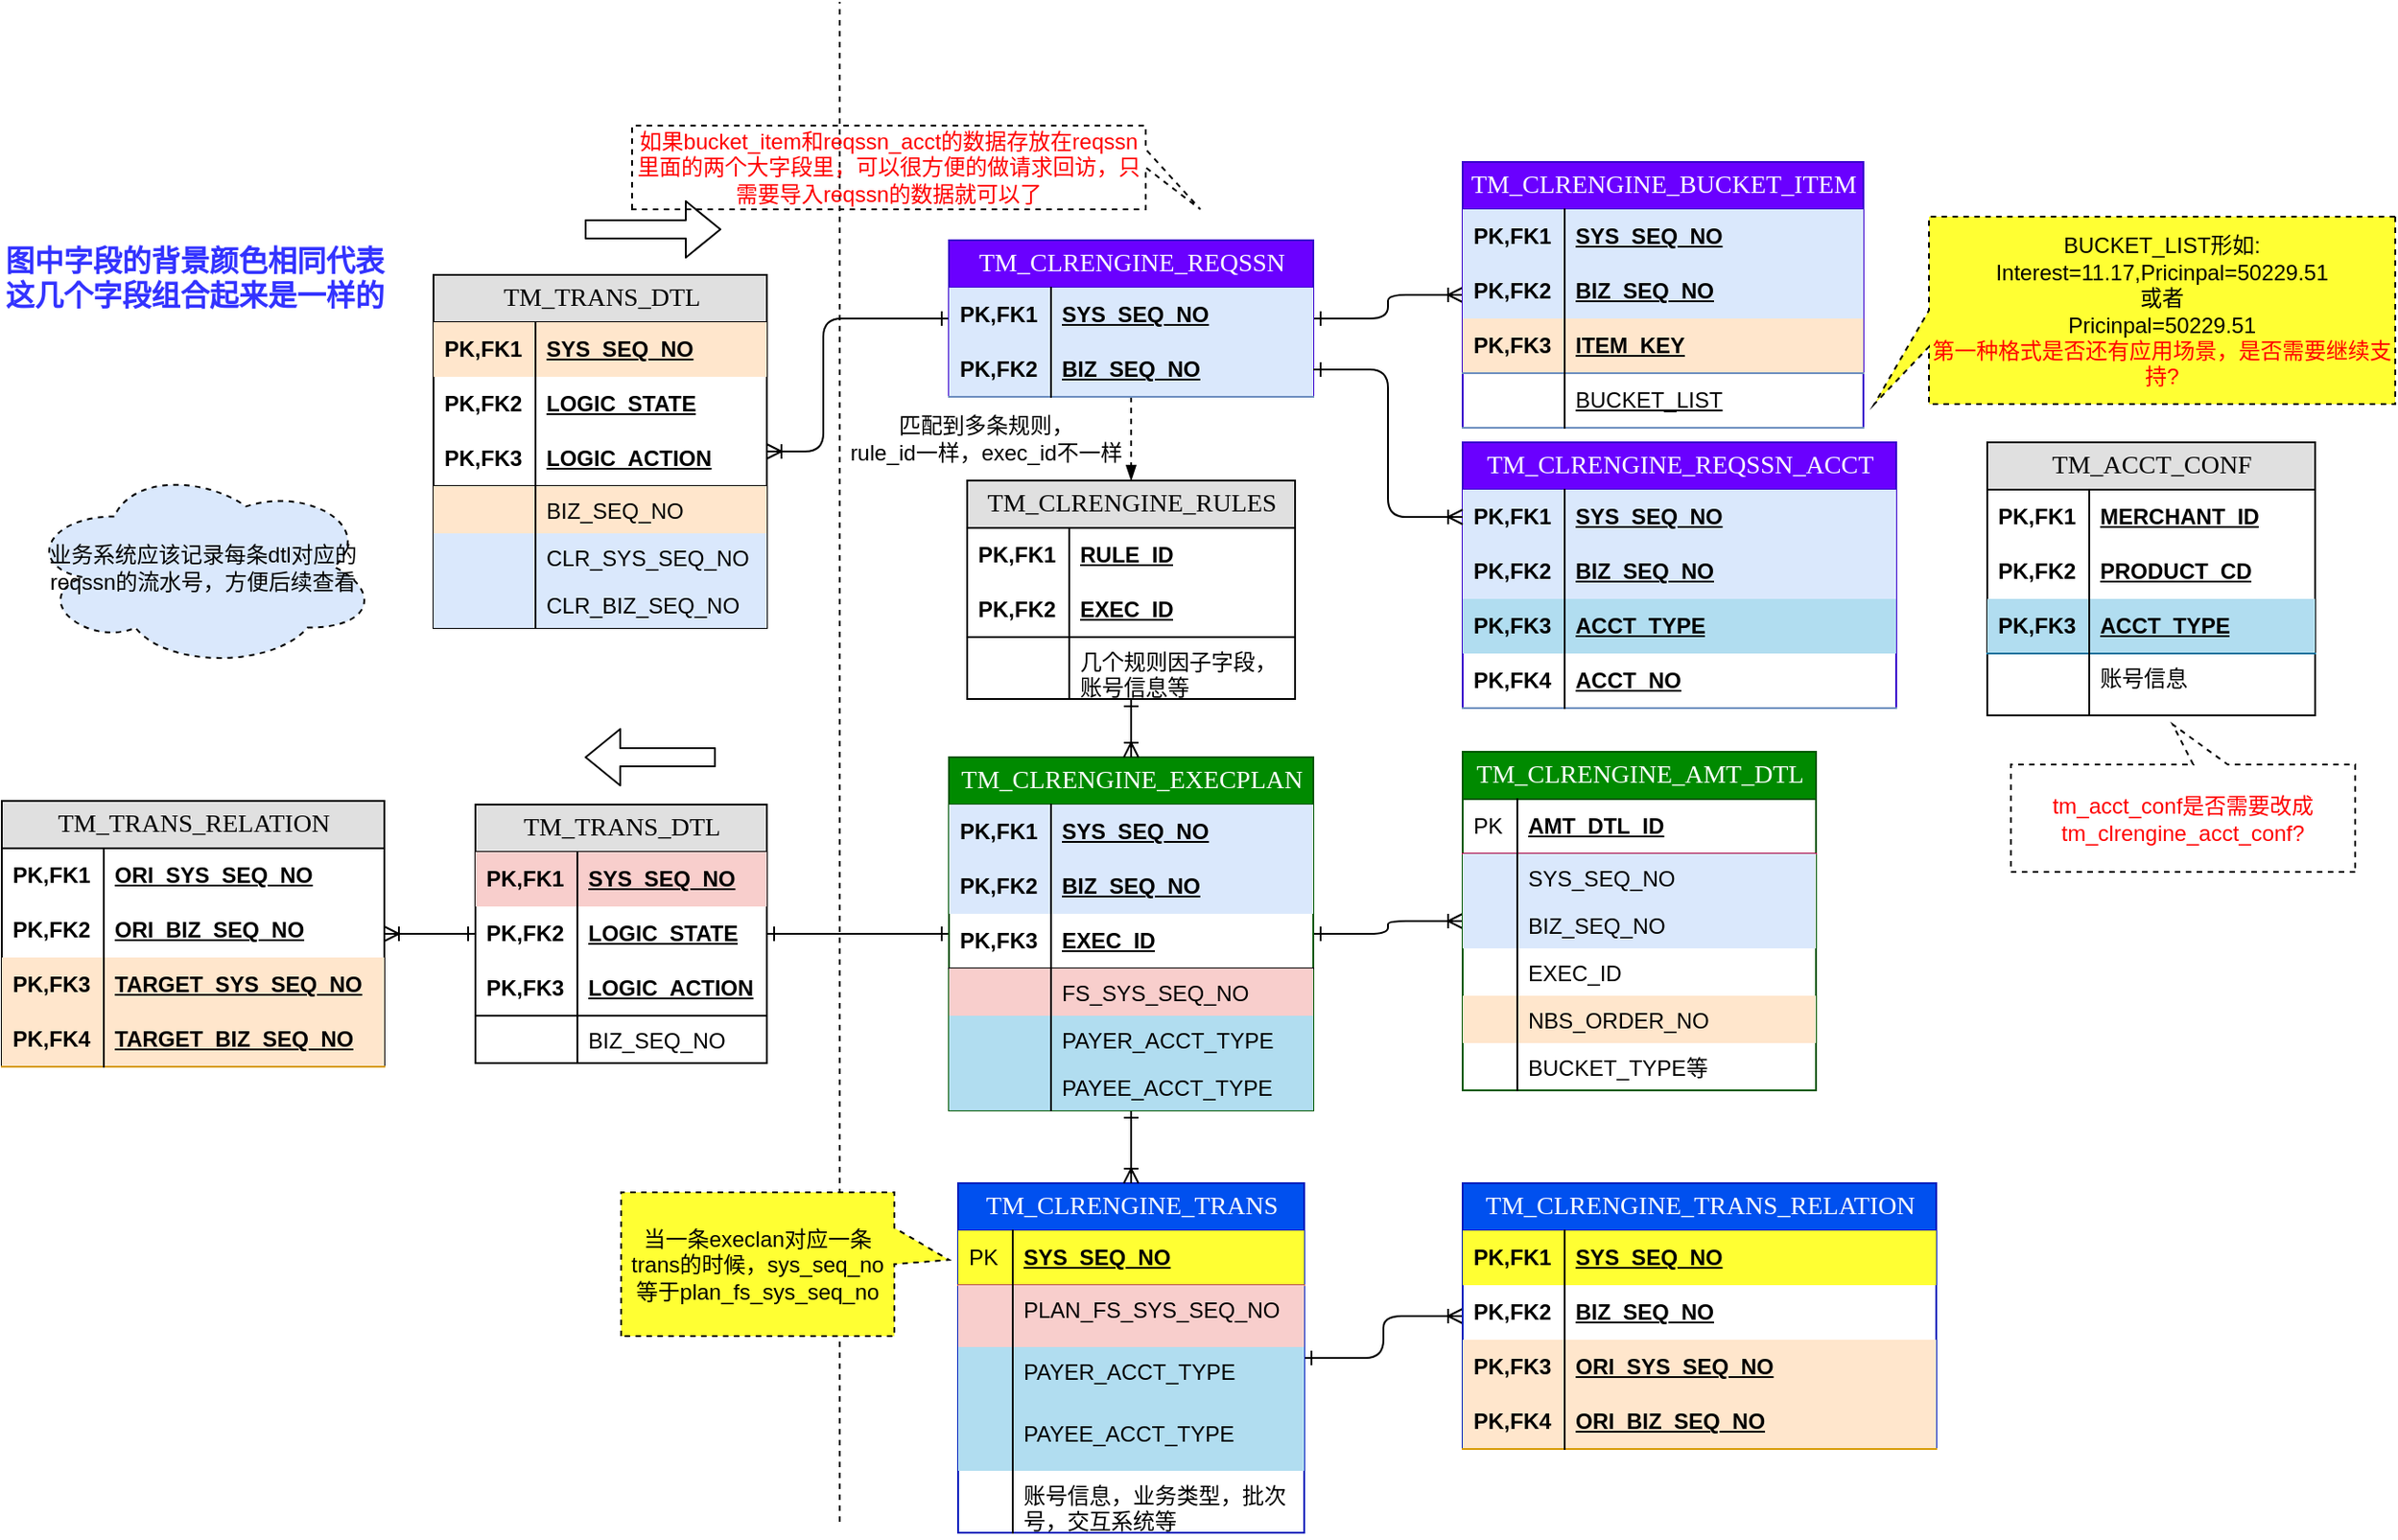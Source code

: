 <mxfile pages="1" version="11.2.1" type="github"><diagram name="Page-1" id="e56a1550-8fbb-45ad-956c-1786394a9013"><mxGraphModel dx="1821" dy="1992" grid="0" gridSize="10" guides="1" tooltips="1" connect="1" arrows="1" fold="1" page="0" pageScale="1" pageWidth="1100" pageHeight="850" background="none" math="0" shadow="0"><root><mxCell id="0"/><mxCell id="1" parent="0"/><mxCell id="pB1K7AC03bJ0cS71DUa2-164" style="edgeStyle=orthogonalEdgeStyle;rounded=1;orthogonalLoop=1;jettySize=auto;html=1;startArrow=ERone;startFill=0;endArrow=ERoneToMany;endFill=0;strokeColor=#000000;fontSize=16;fontColor=#FF3333;" parent="1" source="2e49270ec7c68f3f-8" target="pB1K7AC03bJ0cS71DUa2-153" edge="1"><mxGeometry relative="1" as="geometry"/></mxCell><mxCell id="2e49270ec7c68f3f-8" value="TM_CLRENGINE_TRANS" style="swimlane;html=1;fontStyle=0;childLayout=stackLayout;horizontal=1;startSize=26;fillColor=#0050ef;horizontalStack=0;resizeParent=1;resizeLast=0;collapsible=1;marginBottom=0;swimlaneFillColor=#ffffff;align=center;rounded=0;shadow=0;comic=0;labelBackgroundColor=none;strokeColor=#001DBC;strokeWidth=1;fontFamily=Verdana;fontSize=14;swimlaneLine=1;fontColor=#ffffff;" parent="1" vertex="1"><mxGeometry x="335" y="-196" width="190" height="192" as="geometry"/></mxCell><mxCell id="2e49270ec7c68f3f-9" value="SYS_SEQ_NO" style="shape=partialRectangle;top=0;left=0;right=0;bottom=1;html=1;align=left;verticalAlign=middle;fillColor=#FFFF33;spacingLeft=34;spacingRight=4;whiteSpace=wrap;overflow=hidden;rotatable=0;points=[[0,0.5],[1,0.5]];portConstraint=eastwest;dropTarget=0;fontStyle=5;strokeColor=#b85450;" parent="2e49270ec7c68f3f-8" vertex="1"><mxGeometry y="26" width="190" height="30" as="geometry"/></mxCell><mxCell id="2e49270ec7c68f3f-10" value="PK" style="shape=partialRectangle;top=0;left=0;bottom=0;html=1;fillColor=none;align=left;verticalAlign=middle;spacingLeft=4;spacingRight=4;whiteSpace=wrap;overflow=hidden;rotatable=0;points=[];portConstraint=eastwest;part=1;" parent="2e49270ec7c68f3f-9" vertex="1" connectable="0"><mxGeometry width="30" height="30" as="geometry"/></mxCell><mxCell id="2e49270ec7c68f3f-11" value="PLAN_FS_SYS_SEQ_NO" style="shape=partialRectangle;top=0;left=0;right=0;bottom=0;html=1;align=left;verticalAlign=top;fillColor=#F8CECC;spacingLeft=34;spacingRight=4;whiteSpace=wrap;overflow=hidden;rotatable=0;points=[[0,0.5],[1,0.5]];portConstraint=eastwest;dropTarget=0;" parent="2e49270ec7c68f3f-8" vertex="1"><mxGeometry y="56" width="190" height="34" as="geometry"/></mxCell><mxCell id="2e49270ec7c68f3f-12" value="" style="shape=partialRectangle;top=0;left=0;bottom=0;html=1;fillColor=none;align=left;verticalAlign=top;spacingLeft=4;spacingRight=4;whiteSpace=wrap;overflow=hidden;rotatable=0;points=[];portConstraint=eastwest;part=1;" parent="2e49270ec7c68f3f-11" vertex="1" connectable="0"><mxGeometry width="30" height="34" as="geometry"/></mxCell><mxCell id="Q-r2-Sh0WdLLjXgFYHqp-40" value="PAYER_ACCT_TYPE" style="shape=partialRectangle;top=0;left=0;right=0;bottom=0;html=1;align=left;verticalAlign=top;fillColor=#b1ddf0;spacingLeft=34;spacingRight=4;whiteSpace=wrap;overflow=hidden;rotatable=0;points=[[0,0.5],[1,0.5]];portConstraint=eastwest;dropTarget=0;strokeColor=#10739e;" parent="2e49270ec7c68f3f-8" vertex="1"><mxGeometry y="90" width="190" height="34" as="geometry"/></mxCell><mxCell id="Q-r2-Sh0WdLLjXgFYHqp-41" value="" style="shape=partialRectangle;top=0;left=0;bottom=0;html=1;fillColor=none;align=left;verticalAlign=top;spacingLeft=4;spacingRight=4;whiteSpace=wrap;overflow=hidden;rotatable=0;points=[];portConstraint=eastwest;part=1;" parent="Q-r2-Sh0WdLLjXgFYHqp-40" vertex="1" connectable="0"><mxGeometry width="30" height="34" as="geometry"/></mxCell><mxCell id="Q-r2-Sh0WdLLjXgFYHqp-54" value="PAYEE_ACCT_TYPE" style="shape=partialRectangle;top=0;left=0;right=0;bottom=0;html=1;align=left;verticalAlign=top;fillColor=#b1ddf0;spacingLeft=34;spacingRight=4;whiteSpace=wrap;overflow=hidden;rotatable=0;points=[[0,0.5],[1,0.5]];portConstraint=eastwest;dropTarget=0;strokeColor=#10739e;" parent="2e49270ec7c68f3f-8" vertex="1"><mxGeometry y="124" width="190" height="34" as="geometry"/></mxCell><mxCell id="Q-r2-Sh0WdLLjXgFYHqp-55" value="" style="shape=partialRectangle;top=0;left=0;bottom=0;html=1;fillColor=none;align=left;verticalAlign=top;spacingLeft=4;spacingRight=4;whiteSpace=wrap;overflow=hidden;rotatable=0;points=[];portConstraint=eastwest;part=1;" parent="Q-r2-Sh0WdLLjXgFYHqp-54" vertex="1" connectable="0"><mxGeometry width="30" height="34" as="geometry"/></mxCell><mxCell id="Q-r2-Sh0WdLLjXgFYHqp-52" value="账号信息，业务类型，批次号，交互系统等" style="shape=partialRectangle;top=0;left=0;right=0;bottom=0;html=1;align=left;verticalAlign=top;fillColor=none;spacingLeft=34;spacingRight=4;whiteSpace=wrap;overflow=hidden;rotatable=0;points=[[0,0.5],[1,0.5]];portConstraint=eastwest;dropTarget=0;" parent="2e49270ec7c68f3f-8" vertex="1"><mxGeometry y="158" width="190" height="34" as="geometry"/></mxCell><mxCell id="Q-r2-Sh0WdLLjXgFYHqp-53" value="" style="shape=partialRectangle;top=0;left=0;bottom=0;html=1;fillColor=none;align=left;verticalAlign=top;spacingLeft=4;spacingRight=4;whiteSpace=wrap;overflow=hidden;rotatable=0;points=[];portConstraint=eastwest;part=1;" parent="Q-r2-Sh0WdLLjXgFYHqp-52" vertex="1" connectable="0"><mxGeometry width="30" height="34" as="geometry"/></mxCell><mxCell id="pB1K7AC03bJ0cS71DUa2-92" style="edgeStyle=orthogonalEdgeStyle;rounded=1;orthogonalLoop=1;jettySize=auto;html=1;startArrow=ERoneToMany;startFill=0;endArrow=ERone;endFill=0;" parent="1" source="pB1K7AC03bJ0cS71DUa2-5" target="pB1K7AC03bJ0cS71DUa2-18" edge="1"><mxGeometry relative="1" as="geometry"><Array as="points"><mxPoint x="261" y="-598"/><mxPoint x="261" y="-671"/></Array></mxGeometry></mxCell><mxCell id="pB1K7AC03bJ0cS71DUa2-5" value="TM_TRANS_DTL" style="swimlane;html=1;fontStyle=0;childLayout=stackLayout;horizontal=1;startSize=26;fillColor=#e0e0e0;horizontalStack=0;resizeParent=1;resizeLast=0;collapsible=1;marginBottom=0;swimlaneFillColor=#ffffff;align=center;rounded=0;shadow=0;comic=0;labelBackgroundColor=none;strokeColor=#000000;strokeWidth=1;fontFamily=Verdana;fontSize=14;fontColor=#000000;" parent="1" vertex="1"><mxGeometry x="47" y="-695" width="183" height="194" as="geometry"/></mxCell><mxCell id="pB1K7AC03bJ0cS71DUa2-16" value="SYS_SEQ_NO" style="shape=partialRectangle;top=0;left=0;right=0;bottom=0;html=1;align=left;verticalAlign=middle;fillColor=#ffe6cc;spacingLeft=60;spacingRight=4;whiteSpace=wrap;overflow=hidden;rotatable=0;points=[[0,0.5],[1,0.5]];portConstraint=eastwest;dropTarget=0;fontStyle=5;strokeColor=#d79b00;" parent="pB1K7AC03bJ0cS71DUa2-5" vertex="1"><mxGeometry y="26" width="183" height="30" as="geometry"/></mxCell><mxCell id="pB1K7AC03bJ0cS71DUa2-17" value="PK,FK1" style="shape=partialRectangle;fontStyle=1;top=0;left=0;bottom=0;html=1;fillColor=none;align=left;verticalAlign=middle;spacingLeft=4;spacingRight=4;whiteSpace=wrap;overflow=hidden;rotatable=0;points=[];portConstraint=eastwest;part=1;" parent="pB1K7AC03bJ0cS71DUa2-16" vertex="1" connectable="0"><mxGeometry width="56" height="30" as="geometry"/></mxCell><mxCell id="pB1K7AC03bJ0cS71DUa2-6" value="LOGIC_STATE" style="shape=partialRectangle;top=0;left=0;right=0;bottom=0;html=1;align=left;verticalAlign=middle;fillColor=none;spacingLeft=60;spacingRight=4;whiteSpace=wrap;overflow=hidden;rotatable=0;points=[[0,0.5],[1,0.5]];portConstraint=eastwest;dropTarget=0;fontStyle=5;" parent="pB1K7AC03bJ0cS71DUa2-5" vertex="1"><mxGeometry y="56" width="183" height="30" as="geometry"/></mxCell><mxCell id="pB1K7AC03bJ0cS71DUa2-7" value="PK,FK2" style="shape=partialRectangle;fontStyle=1;top=0;left=0;bottom=0;html=1;fillColor=none;align=left;verticalAlign=middle;spacingLeft=4;spacingRight=4;whiteSpace=wrap;overflow=hidden;rotatable=0;points=[];portConstraint=eastwest;part=1;" parent="pB1K7AC03bJ0cS71DUa2-6" vertex="1" connectable="0"><mxGeometry width="56" height="30" as="geometry"/></mxCell><mxCell id="pB1K7AC03bJ0cS71DUa2-8" value="LOGIC_ACTION" style="shape=partialRectangle;top=0;left=0;right=0;bottom=1;html=1;align=left;verticalAlign=middle;fillColor=none;spacingLeft=60;spacingRight=4;whiteSpace=wrap;overflow=hidden;rotatable=0;points=[[0,0.5],[1,0.5]];portConstraint=eastwest;dropTarget=0;fontStyle=5;" parent="pB1K7AC03bJ0cS71DUa2-5" vertex="1"><mxGeometry y="86" width="183" height="30" as="geometry"/></mxCell><mxCell id="pB1K7AC03bJ0cS71DUa2-9" value="PK,FK3" style="shape=partialRectangle;fontStyle=1;top=0;left=0;bottom=0;html=1;fillColor=none;align=left;verticalAlign=middle;spacingLeft=4;spacingRight=4;whiteSpace=wrap;overflow=hidden;rotatable=0;points=[];portConstraint=eastwest;part=1;" parent="pB1K7AC03bJ0cS71DUa2-8" vertex="1" connectable="0"><mxGeometry width="56" height="30" as="geometry"/></mxCell><mxCell id="pB1K7AC03bJ0cS71DUa2-10" value="BIZ_SEQ_NO" style="shape=partialRectangle;top=0;left=0;right=0;bottom=0;html=1;align=left;verticalAlign=top;fillColor=#ffe6cc;spacingLeft=60;spacingRight=4;whiteSpace=wrap;overflow=hidden;rotatable=0;points=[[0,0.5],[1,0.5]];portConstraint=eastwest;dropTarget=0;strokeColor=#d79b00;" parent="pB1K7AC03bJ0cS71DUa2-5" vertex="1"><mxGeometry y="116" width="183" height="26" as="geometry"/></mxCell><mxCell id="pB1K7AC03bJ0cS71DUa2-11" value="" style="shape=partialRectangle;top=0;left=0;bottom=0;html=1;fillColor=none;align=left;verticalAlign=top;spacingLeft=4;spacingRight=4;whiteSpace=wrap;overflow=hidden;rotatable=0;points=[];portConstraint=eastwest;part=1;" parent="pB1K7AC03bJ0cS71DUa2-10" vertex="1" connectable="0"><mxGeometry width="56" height="26" as="geometry"/></mxCell><mxCell id="Q-r2-Sh0WdLLjXgFYHqp-75" value="CLR_SYS_SEQ_NO" style="shape=partialRectangle;top=0;left=0;right=0;bottom=0;html=1;align=left;verticalAlign=top;fillColor=#DAE8FC;spacingLeft=60;spacingRight=4;whiteSpace=wrap;overflow=hidden;rotatable=0;points=[[0,0.5],[1,0.5]];portConstraint=eastwest;dropTarget=0;strokeColor=#d79b00;" parent="pB1K7AC03bJ0cS71DUa2-5" vertex="1"><mxGeometry y="142" width="183" height="26" as="geometry"/></mxCell><mxCell id="Q-r2-Sh0WdLLjXgFYHqp-76" value="" style="shape=partialRectangle;top=0;left=0;bottom=0;html=1;fillColor=none;align=left;verticalAlign=top;spacingLeft=4;spacingRight=4;whiteSpace=wrap;overflow=hidden;rotatable=0;points=[];portConstraint=eastwest;part=1;" parent="Q-r2-Sh0WdLLjXgFYHqp-75" vertex="1" connectable="0"><mxGeometry width="56" height="26" as="geometry"/></mxCell><mxCell id="Q-r2-Sh0WdLLjXgFYHqp-77" value="CLR_BIZ_SEQ_NO" style="shape=partialRectangle;top=0;left=0;right=0;bottom=0;html=1;align=left;verticalAlign=top;fillColor=#DAE8FC;spacingLeft=60;spacingRight=4;whiteSpace=wrap;overflow=hidden;rotatable=0;points=[[0,0.5],[1,0.5]];portConstraint=eastwest;dropTarget=0;strokeColor=#d79b00;" parent="pB1K7AC03bJ0cS71DUa2-5" vertex="1"><mxGeometry y="168" width="183" height="26" as="geometry"/></mxCell><mxCell id="Q-r2-Sh0WdLLjXgFYHqp-78" value="" style="shape=partialRectangle;top=0;left=0;bottom=0;html=1;fillColor=none;align=left;verticalAlign=top;spacingLeft=4;spacingRight=4;whiteSpace=wrap;overflow=hidden;rotatable=0;points=[];portConstraint=eastwest;part=1;" parent="Q-r2-Sh0WdLLjXgFYHqp-77" vertex="1" connectable="0"><mxGeometry width="56" height="26" as="geometry"/></mxCell><mxCell id="pB1K7AC03bJ0cS71DUa2-95" style="edgeStyle=orthogonalEdgeStyle;rounded=1;orthogonalLoop=1;jettySize=auto;html=1;startArrow=ERone;startFill=0;endArrow=ERoneToMany;endFill=0;" parent="1" source="pB1K7AC03bJ0cS71DUa2-18" target="pB1K7AC03bJ0cS71DUa2-41" edge="1"><mxGeometry relative="1" as="geometry"/></mxCell><mxCell id="pB1K7AC03bJ0cS71DUa2-97" style="edgeStyle=orthogonalEdgeStyle;rounded=1;orthogonalLoop=1;jettySize=auto;html=1;startArrow=none;startFill=0;endArrow=blockThin;endFill=1;dashed=1;" parent="1" source="pB1K7AC03bJ0cS71DUa2-18" target="pB1K7AC03bJ0cS71DUa2-82" edge="1"><mxGeometry relative="1" as="geometry"><mxPoint x="455" y="-658" as="sourcePoint"/><mxPoint x="455" y="-360" as="targetPoint"/></mxGeometry></mxCell><mxCell id="pB1K7AC03bJ0cS71DUa2-100" value="匹配到多条规则，&lt;br&gt;rule_id一样，exec_id不一样" style="text;html=1;resizable=0;points=[];align=center;verticalAlign=middle;labelBackgroundColor=#ffffff;" parent="pB1K7AC03bJ0cS71DUa2-97" vertex="1" connectable="0"><mxGeometry x="0.315" y="-1" relative="1" as="geometry"><mxPoint x="-79" y="-7" as="offset"/></mxGeometry></mxCell><mxCell id="pB1K7AC03bJ0cS71DUa2-18" value="TM_CLRENGINE_REQSSN" style="swimlane;html=1;fontStyle=0;childLayout=stackLayout;horizontal=1;startSize=26;fillColor=#6a00ff;horizontalStack=0;resizeParent=1;resizeLast=0;collapsible=1;marginBottom=0;swimlaneFillColor=#ffffff;align=center;rounded=0;shadow=0;comic=0;labelBackgroundColor=none;strokeColor=#3700CC;strokeWidth=1;fontFamily=Verdana;fontSize=14;fontColor=#ffffff;" parent="1" vertex="1"><mxGeometry x="330" y="-714" width="200" height="86" as="geometry"/></mxCell><mxCell id="pB1K7AC03bJ0cS71DUa2-19" value="SYS_SEQ_NO" style="shape=partialRectangle;top=0;left=0;right=0;bottom=0;html=1;align=left;verticalAlign=middle;fillColor=#dae8fc;spacingLeft=60;spacingRight=4;whiteSpace=wrap;overflow=hidden;rotatable=0;points=[[0,0.5],[1,0.5]];portConstraint=eastwest;dropTarget=0;fontStyle=5;strokeColor=#6c8ebf;" parent="pB1K7AC03bJ0cS71DUa2-18" vertex="1"><mxGeometry y="26" width="200" height="30" as="geometry"/></mxCell><mxCell id="pB1K7AC03bJ0cS71DUa2-20" value="PK,FK1" style="shape=partialRectangle;fontStyle=1;top=0;left=0;bottom=0;html=1;fillColor=none;align=left;verticalAlign=middle;spacingLeft=4;spacingRight=4;whiteSpace=wrap;overflow=hidden;rotatable=0;points=[];portConstraint=eastwest;part=1;" parent="pB1K7AC03bJ0cS71DUa2-19" vertex="1" connectable="0"><mxGeometry width="56" height="30" as="geometry"/></mxCell><mxCell id="pB1K7AC03bJ0cS71DUa2-23" value="BIZ_SEQ_NO" style="shape=partialRectangle;top=0;left=0;right=0;bottom=1;html=1;align=left;verticalAlign=middle;fillColor=#dae8fc;spacingLeft=60;spacingRight=4;whiteSpace=wrap;overflow=hidden;rotatable=0;points=[[0,0.5],[1,0.5]];portConstraint=eastwest;dropTarget=0;fontStyle=5;strokeColor=#6c8ebf;" parent="pB1K7AC03bJ0cS71DUa2-18" vertex="1"><mxGeometry y="56" width="200" height="30" as="geometry"/></mxCell><mxCell id="pB1K7AC03bJ0cS71DUa2-24" value="PK,FK2" style="shape=partialRectangle;fontStyle=1;top=0;left=0;bottom=0;html=1;fillColor=none;align=left;verticalAlign=middle;spacingLeft=4;spacingRight=4;whiteSpace=wrap;overflow=hidden;rotatable=0;points=[];portConstraint=eastwest;part=1;" parent="pB1K7AC03bJ0cS71DUa2-23" vertex="1" connectable="0"><mxGeometry width="56" height="30" as="geometry"/></mxCell><mxCell id="pB1K7AC03bJ0cS71DUa2-102" style="edgeStyle=orthogonalEdgeStyle;rounded=1;orthogonalLoop=1;jettySize=auto;html=1;startArrow=ERone;startFill=0;endArrow=ERone;endFill=0;" parent="1" source="pB1K7AC03bJ0cS71DUa2-29" target="pB1K7AC03bJ0cS71DUa2-70" edge="1"><mxGeometry relative="1" as="geometry"/></mxCell><mxCell id="pB1K7AC03bJ0cS71DUa2-103" style="edgeStyle=orthogonalEdgeStyle;rounded=1;orthogonalLoop=1;jettySize=auto;html=1;startArrow=ERone;startFill=0;endArrow=ERoneToMany;endFill=0;" parent="1" source="pB1K7AC03bJ0cS71DUa2-29" target="ESUkF3mTT5mZF8FuhWSw-12" edge="1"><mxGeometry relative="1" as="geometry"><mxPoint x="606" y="-327" as="targetPoint"/></mxGeometry></mxCell><mxCell id="pB1K7AC03bJ0cS71DUa2-130" style="edgeStyle=orthogonalEdgeStyle;rounded=1;orthogonalLoop=1;jettySize=auto;html=1;startArrow=ERone;startFill=0;endArrow=ERoneToMany;endFill=0;strokeColor=#000000;fontSize=16;fontColor=#FF3333;" parent="1" source="pB1K7AC03bJ0cS71DUa2-29" target="2e49270ec7c68f3f-8" edge="1"><mxGeometry relative="1" as="geometry"/></mxCell><mxCell id="pB1K7AC03bJ0cS71DUa2-29" value="TM_CLRENGINE_EXECPLAN" style="swimlane;html=1;fontStyle=0;childLayout=stackLayout;horizontal=1;startSize=26;fillColor=#008a00;horizontalStack=0;resizeParent=1;resizeLast=0;collapsible=1;marginBottom=0;swimlaneFillColor=#ffffff;align=center;rounded=0;shadow=0;comic=0;labelBackgroundColor=none;strokeColor=#005700;strokeWidth=1;fontFamily=Verdana;fontSize=14;fontColor=#ffffff;" parent="1" vertex="1"><mxGeometry x="330" y="-430" width="200" height="194" as="geometry"/></mxCell><mxCell id="pB1K7AC03bJ0cS71DUa2-30" value="SYS_SEQ_NO" style="shape=partialRectangle;top=0;left=0;right=0;bottom=0;html=1;align=left;verticalAlign=middle;fillColor=#dae8fc;spacingLeft=60;spacingRight=4;whiteSpace=wrap;overflow=hidden;rotatable=0;points=[[0,0.5],[1,0.5]];portConstraint=eastwest;dropTarget=0;fontStyle=5;strokeColor=#6c8ebf;" parent="pB1K7AC03bJ0cS71DUa2-29" vertex="1"><mxGeometry y="26" width="200" height="30" as="geometry"/></mxCell><mxCell id="pB1K7AC03bJ0cS71DUa2-31" value="PK,FK1" style="shape=partialRectangle;fontStyle=1;top=0;left=0;bottom=0;html=1;fillColor=none;align=left;verticalAlign=middle;spacingLeft=4;spacingRight=4;whiteSpace=wrap;overflow=hidden;rotatable=0;points=[];portConstraint=eastwest;part=1;" parent="pB1K7AC03bJ0cS71DUa2-30" vertex="1" connectable="0"><mxGeometry width="56" height="30" as="geometry"/></mxCell><mxCell id="pB1K7AC03bJ0cS71DUa2-38" value="BIZ_SEQ_NO" style="shape=partialRectangle;top=0;left=0;right=0;bottom=0;html=1;align=left;verticalAlign=middle;fillColor=#dae8fc;spacingLeft=60;spacingRight=4;whiteSpace=wrap;overflow=hidden;rotatable=0;points=[[0,0.5],[1,0.5]];portConstraint=eastwest;dropTarget=0;fontStyle=5;strokeColor=#6c8ebf;" parent="pB1K7AC03bJ0cS71DUa2-29" vertex="1"><mxGeometry y="56" width="200" height="30" as="geometry"/></mxCell><mxCell id="pB1K7AC03bJ0cS71DUa2-39" value="PK,FK2" style="shape=partialRectangle;fontStyle=1;top=0;left=0;bottom=0;html=1;fillColor=none;align=left;verticalAlign=middle;spacingLeft=4;spacingRight=4;whiteSpace=wrap;overflow=hidden;rotatable=0;points=[];portConstraint=eastwest;part=1;" parent="pB1K7AC03bJ0cS71DUa2-38" vertex="1" connectable="0"><mxGeometry width="56" height="30" as="geometry"/></mxCell><mxCell id="pB1K7AC03bJ0cS71DUa2-32" value="EXEC_ID" style="shape=partialRectangle;top=0;left=0;right=0;bottom=1;html=1;align=left;verticalAlign=middle;fillColor=none;spacingLeft=60;spacingRight=4;whiteSpace=wrap;overflow=hidden;rotatable=0;points=[[0,0.5],[1,0.5]];portConstraint=eastwest;dropTarget=0;fontStyle=5;" parent="pB1K7AC03bJ0cS71DUa2-29" vertex="1"><mxGeometry y="86" width="200" height="30" as="geometry"/></mxCell><mxCell id="pB1K7AC03bJ0cS71DUa2-33" value="&lt;div&gt;PK,FK3&lt;/div&gt;" style="shape=partialRectangle;fontStyle=1;top=0;left=0;bottom=0;html=1;fillColor=none;align=left;verticalAlign=middle;spacingLeft=4;spacingRight=4;whiteSpace=wrap;overflow=hidden;rotatable=0;points=[];portConstraint=eastwest;part=1;" parent="pB1K7AC03bJ0cS71DUa2-32" vertex="1" connectable="0"><mxGeometry width="56" height="30" as="geometry"/></mxCell><mxCell id="pB1K7AC03bJ0cS71DUa2-34" value="FS_SYS_SEQ_NO" style="shape=partialRectangle;top=0;left=0;right=0;bottom=0;html=1;align=left;verticalAlign=top;fillColor=#f8cecc;spacingLeft=60;spacingRight=4;whiteSpace=wrap;overflow=hidden;rotatable=0;points=[[0,0.5],[1,0.5]];portConstraint=eastwest;dropTarget=0;strokeColor=#b85450;" parent="pB1K7AC03bJ0cS71DUa2-29" vertex="1"><mxGeometry y="116" width="200" height="26" as="geometry"/></mxCell><mxCell id="pB1K7AC03bJ0cS71DUa2-35" value="" style="shape=partialRectangle;top=0;left=0;bottom=0;html=1;fillColor=none;align=left;verticalAlign=top;spacingLeft=4;spacingRight=4;whiteSpace=wrap;overflow=hidden;rotatable=0;points=[];portConstraint=eastwest;part=1;" parent="pB1K7AC03bJ0cS71DUa2-34" vertex="1" connectable="0"><mxGeometry width="56" height="26" as="geometry"/></mxCell><mxCell id="pB1K7AC03bJ0cS71DUa2-126" value="PAYER_ACCT_TYPE" style="shape=partialRectangle;top=0;left=0;right=0;bottom=0;html=1;align=left;verticalAlign=top;fillColor=#b1ddf0;spacingLeft=60;spacingRight=4;whiteSpace=wrap;overflow=hidden;rotatable=0;points=[[0,0.5],[1,0.5]];portConstraint=eastwest;dropTarget=0;strokeColor=#10739e;" parent="pB1K7AC03bJ0cS71DUa2-29" vertex="1"><mxGeometry y="142" width="200" height="26" as="geometry"/></mxCell><mxCell id="pB1K7AC03bJ0cS71DUa2-127" value="" style="shape=partialRectangle;top=0;left=0;bottom=0;html=1;fillColor=none;align=left;verticalAlign=top;spacingLeft=4;spacingRight=4;whiteSpace=wrap;overflow=hidden;rotatable=0;points=[];portConstraint=eastwest;part=1;" parent="pB1K7AC03bJ0cS71DUa2-126" vertex="1" connectable="0"><mxGeometry width="56" height="26" as="geometry"/></mxCell><mxCell id="Q-r2-Sh0WdLLjXgFYHqp-49" value="PAYEE_ACCT_TYPE" style="shape=partialRectangle;top=0;left=0;right=0;bottom=0;html=1;align=left;verticalAlign=top;fillColor=#b1ddf0;spacingLeft=60;spacingRight=4;whiteSpace=wrap;overflow=hidden;rotatable=0;points=[[0,0.5],[1,0.5]];portConstraint=eastwest;dropTarget=0;strokeColor=#10739e;" parent="pB1K7AC03bJ0cS71DUa2-29" vertex="1"><mxGeometry y="168" width="200" height="26" as="geometry"/></mxCell><mxCell id="Q-r2-Sh0WdLLjXgFYHqp-50" value="" style="shape=partialRectangle;top=0;left=0;bottom=0;html=1;fillColor=none;align=left;verticalAlign=top;spacingLeft=4;spacingRight=4;whiteSpace=wrap;overflow=hidden;rotatable=0;points=[];portConstraint=eastwest;part=1;" parent="Q-r2-Sh0WdLLjXgFYHqp-49" vertex="1" connectable="0"><mxGeometry width="56" height="26" as="geometry"/></mxCell><mxCell id="pB1K7AC03bJ0cS71DUa2-41" value="TM_CLRENGINE_BUCKET_ITEM" style="swimlane;html=1;fontStyle=0;childLayout=stackLayout;horizontal=1;startSize=26;fillColor=#6a00ff;horizontalStack=0;resizeParent=1;resizeLast=0;collapsible=1;marginBottom=0;swimlaneFillColor=#ffffff;align=center;rounded=0;shadow=0;comic=0;labelBackgroundColor=none;strokeColor=#3700CC;strokeWidth=1;fontFamily=Verdana;fontSize=14;fontColor=#ffffff;" parent="1" vertex="1"><mxGeometry x="612" y="-757" width="220" height="146" as="geometry"/></mxCell><mxCell id="pB1K7AC03bJ0cS71DUa2-42" value="SYS_SEQ_NO" style="shape=partialRectangle;top=0;left=0;right=0;bottom=0;html=1;align=left;verticalAlign=middle;fillColor=#dae8fc;spacingLeft=60;spacingRight=4;whiteSpace=wrap;overflow=hidden;rotatable=0;points=[[0,0.5],[1,0.5]];portConstraint=eastwest;dropTarget=0;fontStyle=5;strokeColor=#6c8ebf;" parent="pB1K7AC03bJ0cS71DUa2-41" vertex="1"><mxGeometry y="26" width="220" height="30" as="geometry"/></mxCell><mxCell id="pB1K7AC03bJ0cS71DUa2-43" value="PK,FK1" style="shape=partialRectangle;fontStyle=1;top=0;left=0;bottom=0;html=1;fillColor=none;align=left;verticalAlign=middle;spacingLeft=4;spacingRight=4;whiteSpace=wrap;overflow=hidden;rotatable=0;points=[];portConstraint=eastwest;part=1;" parent="pB1K7AC03bJ0cS71DUa2-42" vertex="1" connectable="0"><mxGeometry width="56" height="30" as="geometry"/></mxCell><mxCell id="Q-r2-Sh0WdLLjXgFYHqp-32" value="BIZ_SEQ_NO" style="shape=partialRectangle;top=0;left=0;right=0;bottom=0;html=1;align=left;verticalAlign=middle;fillColor=#dae8fc;spacingLeft=60;spacingRight=4;whiteSpace=wrap;overflow=hidden;rotatable=0;points=[[0,0.5],[1,0.5]];portConstraint=eastwest;dropTarget=0;fontStyle=5;strokeColor=#6c8ebf;" parent="pB1K7AC03bJ0cS71DUa2-41" vertex="1"><mxGeometry y="56" width="220" height="30" as="geometry"/></mxCell><mxCell id="Q-r2-Sh0WdLLjXgFYHqp-33" value="PK,FK2" style="shape=partialRectangle;fontStyle=1;top=0;left=0;bottom=0;html=1;fillColor=none;align=left;verticalAlign=middle;spacingLeft=4;spacingRight=4;whiteSpace=wrap;overflow=hidden;rotatable=0;points=[];portConstraint=eastwest;part=1;" parent="Q-r2-Sh0WdLLjXgFYHqp-32" vertex="1" connectable="0"><mxGeometry width="56" height="30" as="geometry"/></mxCell><mxCell id="pB1K7AC03bJ0cS71DUa2-44" value="ITEM_KEY" style="shape=partialRectangle;top=0;left=0;right=0;bottom=1;html=1;align=left;verticalAlign=middle;fillColor=#FFE6CC;spacingLeft=60;spacingRight=4;whiteSpace=wrap;overflow=hidden;rotatable=0;points=[[0,0.5],[1,0.5]];portConstraint=eastwest;dropTarget=0;fontStyle=5;strokeColor=#6c8ebf;" parent="pB1K7AC03bJ0cS71DUa2-41" vertex="1"><mxGeometry y="86" width="220" height="30" as="geometry"/></mxCell><mxCell id="pB1K7AC03bJ0cS71DUa2-45" value="PK,FK3" style="shape=partialRectangle;fontStyle=1;top=0;left=0;bottom=0;html=1;fillColor=none;align=left;verticalAlign=middle;spacingLeft=4;spacingRight=4;whiteSpace=wrap;overflow=hidden;rotatable=0;points=[];portConstraint=eastwest;part=1;" parent="pB1K7AC03bJ0cS71DUa2-44" vertex="1" connectable="0"><mxGeometry width="56" height="30" as="geometry"/></mxCell><mxCell id="Q-r2-Sh0WdLLjXgFYHqp-72" value="BUCKET_LIST" style="shape=partialRectangle;top=0;left=0;right=0;bottom=1;html=1;align=left;verticalAlign=middle;fillColor=none;spacingLeft=60;spacingRight=4;whiteSpace=wrap;overflow=hidden;rotatable=0;points=[[0,0.5],[1,0.5]];portConstraint=eastwest;dropTarget=0;fontStyle=4;strokeColor=#6c8ebf;" parent="pB1K7AC03bJ0cS71DUa2-41" vertex="1"><mxGeometry y="116" width="220" height="30" as="geometry"/></mxCell><mxCell id="Q-r2-Sh0WdLLjXgFYHqp-73" value="" style="shape=partialRectangle;fontStyle=1;top=0;left=0;bottom=0;html=1;fillColor=none;align=left;verticalAlign=middle;spacingLeft=4;spacingRight=4;whiteSpace=wrap;overflow=hidden;rotatable=0;points=[];portConstraint=eastwest;part=1;" parent="Q-r2-Sh0WdLLjXgFYHqp-72" vertex="1" connectable="0"><mxGeometry width="56" height="30" as="geometry"/></mxCell><mxCell id="pB1K7AC03bJ0cS71DUa2-124" style="edgeStyle=orthogonalEdgeStyle;rounded=1;orthogonalLoop=1;jettySize=auto;html=1;startArrow=ERone;startFill=0;endArrow=ERoneToMany;endFill=0;strokeColor=#000000;" parent="1" source="pB1K7AC03bJ0cS71DUa2-70" target="pB1K7AC03bJ0cS71DUa2-108" edge="1"><mxGeometry relative="1" as="geometry"/></mxCell><mxCell id="pB1K7AC03bJ0cS71DUa2-70" value="TM_TRANS_DTL" style="swimlane;html=1;fontStyle=0;childLayout=stackLayout;horizontal=1;startSize=26;fillColor=#e0e0e0;horizontalStack=0;resizeParent=1;resizeLast=0;collapsible=1;marginBottom=0;swimlaneFillColor=#ffffff;align=center;rounded=0;shadow=0;comic=0;labelBackgroundColor=none;strokeColor=#000000;strokeWidth=1;fontFamily=Verdana;fontSize=14;fontColor=#000000;" parent="1" vertex="1"><mxGeometry x="70" y="-404" width="160" height="142" as="geometry"/></mxCell><mxCell id="pB1K7AC03bJ0cS71DUa2-71" value="SYS_SEQ_NO" style="shape=partialRectangle;top=0;left=0;right=0;bottom=0;html=1;align=left;verticalAlign=middle;fillColor=#f8cecc;spacingLeft=60;spacingRight=4;whiteSpace=wrap;overflow=hidden;rotatable=0;points=[[0,0.5],[1,0.5]];portConstraint=eastwest;dropTarget=0;fontStyle=5;strokeColor=#b85450;" parent="pB1K7AC03bJ0cS71DUa2-70" vertex="1"><mxGeometry y="26" width="160" height="30" as="geometry"/></mxCell><mxCell id="pB1K7AC03bJ0cS71DUa2-72" value="PK,FK1" style="shape=partialRectangle;fontStyle=1;top=0;left=0;bottom=0;html=1;fillColor=none;align=left;verticalAlign=middle;spacingLeft=4;spacingRight=4;whiteSpace=wrap;overflow=hidden;rotatable=0;points=[];portConstraint=eastwest;part=1;" parent="pB1K7AC03bJ0cS71DUa2-71" vertex="1" connectable="0"><mxGeometry width="56" height="30" as="geometry"/></mxCell><mxCell id="pB1K7AC03bJ0cS71DUa2-73" value="LOGIC_STATE" style="shape=partialRectangle;top=0;left=0;right=0;bottom=0;html=1;align=left;verticalAlign=middle;fillColor=none;spacingLeft=60;spacingRight=4;whiteSpace=wrap;overflow=hidden;rotatable=0;points=[[0,0.5],[1,0.5]];portConstraint=eastwest;dropTarget=0;fontStyle=5;" parent="pB1K7AC03bJ0cS71DUa2-70" vertex="1"><mxGeometry y="56" width="160" height="30" as="geometry"/></mxCell><mxCell id="pB1K7AC03bJ0cS71DUa2-74" value="PK,FK2" style="shape=partialRectangle;fontStyle=1;top=0;left=0;bottom=0;html=1;fillColor=none;align=left;verticalAlign=middle;spacingLeft=4;spacingRight=4;whiteSpace=wrap;overflow=hidden;rotatable=0;points=[];portConstraint=eastwest;part=1;" parent="pB1K7AC03bJ0cS71DUa2-73" vertex="1" connectable="0"><mxGeometry width="56" height="30" as="geometry"/></mxCell><mxCell id="pB1K7AC03bJ0cS71DUa2-75" value="LOGIC_ACTION" style="shape=partialRectangle;top=0;left=0;right=0;bottom=1;html=1;align=left;verticalAlign=middle;fillColor=none;spacingLeft=60;spacingRight=4;whiteSpace=wrap;overflow=hidden;rotatable=0;points=[[0,0.5],[1,0.5]];portConstraint=eastwest;dropTarget=0;fontStyle=5;" parent="pB1K7AC03bJ0cS71DUa2-70" vertex="1"><mxGeometry y="86" width="160" height="30" as="geometry"/></mxCell><mxCell id="pB1K7AC03bJ0cS71DUa2-76" value="PK,FK3" style="shape=partialRectangle;fontStyle=1;top=0;left=0;bottom=0;html=1;fillColor=none;align=left;verticalAlign=middle;spacingLeft=4;spacingRight=4;whiteSpace=wrap;overflow=hidden;rotatable=0;points=[];portConstraint=eastwest;part=1;" parent="pB1K7AC03bJ0cS71DUa2-75" vertex="1" connectable="0"><mxGeometry width="56" height="30" as="geometry"/></mxCell><mxCell id="pB1K7AC03bJ0cS71DUa2-77" value="BIZ_SEQ_NO" style="shape=partialRectangle;top=0;left=0;right=0;bottom=0;html=1;align=left;verticalAlign=top;fillColor=none;spacingLeft=60;spacingRight=4;whiteSpace=wrap;overflow=hidden;rotatable=0;points=[[0,0.5],[1,0.5]];portConstraint=eastwest;dropTarget=0;" parent="pB1K7AC03bJ0cS71DUa2-70" vertex="1"><mxGeometry y="116" width="160" height="26" as="geometry"/></mxCell><mxCell id="pB1K7AC03bJ0cS71DUa2-78" value="" style="shape=partialRectangle;top=0;left=0;bottom=0;html=1;fillColor=none;align=left;verticalAlign=top;spacingLeft=4;spacingRight=4;whiteSpace=wrap;overflow=hidden;rotatable=0;points=[];portConstraint=eastwest;part=1;" parent="pB1K7AC03bJ0cS71DUa2-77" vertex="1" connectable="0"><mxGeometry width="56" height="26" as="geometry"/></mxCell><mxCell id="pB1K7AC03bJ0cS71DUa2-81" value="" style="endArrow=none;dashed=1;html=1;" parent="1" edge="1"><mxGeometry width="50" height="50" relative="1" as="geometry"><mxPoint x="270" y="-10" as="sourcePoint"/><mxPoint x="270" y="-845" as="targetPoint"/></mxGeometry></mxCell><mxCell id="pB1K7AC03bJ0cS71DUa2-101" value="" style="edgeStyle=orthogonalEdgeStyle;rounded=1;orthogonalLoop=1;jettySize=auto;html=1;startArrow=ERone;startFill=0;endArrow=ERoneToMany;endFill=0;" parent="1" source="pB1K7AC03bJ0cS71DUa2-82" target="pB1K7AC03bJ0cS71DUa2-29" edge="1"><mxGeometry relative="1" as="geometry"><mxPoint x="430" y="-438" as="sourcePoint"/></mxGeometry></mxCell><mxCell id="pB1K7AC03bJ0cS71DUa2-82" value="TM_CLRENGINE_RULES" style="swimlane;html=1;fontStyle=0;childLayout=stackLayout;horizontal=1;startSize=26;fillColor=#e0e0e0;horizontalStack=0;resizeParent=1;resizeLast=0;collapsible=1;marginBottom=0;swimlaneFillColor=#ffffff;align=center;rounded=0;shadow=0;comic=0;labelBackgroundColor=none;strokeColor=#000000;strokeWidth=1;fontFamily=Verdana;fontSize=14;fontColor=#000000;" parent="1" vertex="1"><mxGeometry x="340" y="-582" width="180" height="120" as="geometry"/></mxCell><mxCell id="pB1K7AC03bJ0cS71DUa2-83" value="RULE_ID" style="shape=partialRectangle;top=0;left=0;right=0;bottom=0;html=1;align=left;verticalAlign=middle;fillColor=none;spacingLeft=60;spacingRight=4;whiteSpace=wrap;overflow=hidden;rotatable=0;points=[[0,0.5],[1,0.5]];portConstraint=eastwest;dropTarget=0;fontStyle=5;" parent="pB1K7AC03bJ0cS71DUa2-82" vertex="1"><mxGeometry y="26" width="180" height="30" as="geometry"/></mxCell><mxCell id="pB1K7AC03bJ0cS71DUa2-84" value="PK,FK1" style="shape=partialRectangle;fontStyle=1;top=0;left=0;bottom=0;html=1;fillColor=none;align=left;verticalAlign=middle;spacingLeft=4;spacingRight=4;whiteSpace=wrap;overflow=hidden;rotatable=0;points=[];portConstraint=eastwest;part=1;" parent="pB1K7AC03bJ0cS71DUa2-83" vertex="1" connectable="0"><mxGeometry width="56" height="30" as="geometry"/></mxCell><mxCell id="pB1K7AC03bJ0cS71DUa2-85" value="EXEC_ID" style="shape=partialRectangle;top=0;left=0;right=0;bottom=1;html=1;align=left;verticalAlign=middle;fillColor=none;spacingLeft=60;spacingRight=4;whiteSpace=wrap;overflow=hidden;rotatable=0;points=[[0,0.5],[1,0.5]];portConstraint=eastwest;dropTarget=0;fontStyle=5;" parent="pB1K7AC03bJ0cS71DUa2-82" vertex="1"><mxGeometry y="56" width="180" height="30" as="geometry"/></mxCell><mxCell id="pB1K7AC03bJ0cS71DUa2-86" value="PK,FK2" style="shape=partialRectangle;fontStyle=1;top=0;left=0;bottom=0;html=1;fillColor=none;align=left;verticalAlign=middle;spacingLeft=4;spacingRight=4;whiteSpace=wrap;overflow=hidden;rotatable=0;points=[];portConstraint=eastwest;part=1;" parent="pB1K7AC03bJ0cS71DUa2-85" vertex="1" connectable="0"><mxGeometry width="56" height="30" as="geometry"/></mxCell><mxCell id="pB1K7AC03bJ0cS71DUa2-87" value="几个规则因子字段，账号信息等" style="shape=partialRectangle;top=0;left=0;right=0;bottom=0;html=1;align=left;verticalAlign=top;fillColor=none;spacingLeft=60;spacingRight=4;whiteSpace=wrap;overflow=hidden;rotatable=0;points=[[0,0.5],[1,0.5]];portConstraint=eastwest;dropTarget=0;" parent="pB1K7AC03bJ0cS71DUa2-82" vertex="1"><mxGeometry y="86" width="180" height="34" as="geometry"/></mxCell><mxCell id="pB1K7AC03bJ0cS71DUa2-88" value="" style="shape=partialRectangle;top=0;left=0;bottom=0;html=1;fillColor=none;align=left;verticalAlign=top;spacingLeft=4;spacingRight=4;whiteSpace=wrap;overflow=hidden;rotatable=0;points=[];portConstraint=eastwest;part=1;" parent="pB1K7AC03bJ0cS71DUa2-87" vertex="1" connectable="0"><mxGeometry width="56" height="34" as="geometry"/></mxCell><mxCell id="pB1K7AC03bJ0cS71DUa2-106" value="" style="shape=flexArrow;endArrow=classic;html=1;" parent="1" edge="1"><mxGeometry width="50" height="50" relative="1" as="geometry"><mxPoint x="130" y="-720" as="sourcePoint"/><mxPoint x="205" y="-720" as="targetPoint"/></mxGeometry></mxCell><mxCell id="pB1K7AC03bJ0cS71DUa2-107" value="" style="shape=flexArrow;endArrow=classic;html=1;" parent="1" edge="1"><mxGeometry width="50" height="50" relative="1" as="geometry"><mxPoint x="202" y="-430" as="sourcePoint"/><mxPoint x="130" y="-430" as="targetPoint"/></mxGeometry></mxCell><mxCell id="pB1K7AC03bJ0cS71DUa2-108" value="&lt;div&gt;TM_TRANS_RELATION&lt;/div&gt;" style="swimlane;html=1;fontStyle=0;childLayout=stackLayout;horizontal=1;startSize=26;fillColor=#e0e0e0;horizontalStack=0;resizeParent=1;resizeLast=0;collapsible=1;marginBottom=0;swimlaneFillColor=#ffffff;align=center;rounded=0;shadow=0;comic=0;labelBackgroundColor=none;strokeColor=#000000;strokeWidth=1;fontFamily=Verdana;fontSize=14;fontColor=#000000;" parent="1" vertex="1"><mxGeometry x="-190" y="-406" width="210" height="146" as="geometry"/></mxCell><mxCell id="pB1K7AC03bJ0cS71DUa2-109" value="ORI_SYS_SEQ_NO" style="shape=partialRectangle;top=0;left=0;right=0;bottom=0;html=1;align=left;verticalAlign=middle;fillColor=none;spacingLeft=60;spacingRight=4;whiteSpace=wrap;overflow=hidden;rotatable=0;points=[[0,0.5],[1,0.5]];portConstraint=eastwest;dropTarget=0;fontStyle=5;" parent="pB1K7AC03bJ0cS71DUa2-108" vertex="1"><mxGeometry y="26" width="210" height="30" as="geometry"/></mxCell><mxCell id="pB1K7AC03bJ0cS71DUa2-110" value="PK,FK1" style="shape=partialRectangle;fontStyle=1;top=0;left=0;bottom=0;html=1;fillColor=none;align=left;verticalAlign=middle;spacingLeft=4;spacingRight=4;whiteSpace=wrap;overflow=hidden;rotatable=0;points=[];portConstraint=eastwest;part=1;" parent="pB1K7AC03bJ0cS71DUa2-109" vertex="1" connectable="0"><mxGeometry width="56" height="30" as="geometry"/></mxCell><mxCell id="pB1K7AC03bJ0cS71DUa2-111" value="ORI_BIZ_SEQ_NO" style="shape=partialRectangle;top=0;left=0;right=0;bottom=0;html=1;align=left;verticalAlign=middle;fillColor=none;spacingLeft=60;spacingRight=4;whiteSpace=wrap;overflow=hidden;rotatable=0;points=[[0,0.5],[1,0.5]];portConstraint=eastwest;dropTarget=0;fontStyle=5;" parent="pB1K7AC03bJ0cS71DUa2-108" vertex="1"><mxGeometry y="56" width="210" height="30" as="geometry"/></mxCell><mxCell id="pB1K7AC03bJ0cS71DUa2-112" value="PK,FK2" style="shape=partialRectangle;fontStyle=1;top=0;left=0;bottom=0;html=1;fillColor=none;align=left;verticalAlign=middle;spacingLeft=4;spacingRight=4;whiteSpace=wrap;overflow=hidden;rotatable=0;points=[];portConstraint=eastwest;part=1;" parent="pB1K7AC03bJ0cS71DUa2-111" vertex="1" connectable="0"><mxGeometry width="56" height="30" as="geometry"/></mxCell><mxCell id="pB1K7AC03bJ0cS71DUa2-119" value="TARGET_SYS_SEQ_NO" style="shape=partialRectangle;top=0;left=0;right=0;bottom=0;html=1;align=left;verticalAlign=middle;fillColor=#FFE6CC;spacingLeft=60;spacingRight=4;whiteSpace=wrap;overflow=hidden;rotatable=0;points=[[0,0.5],[1,0.5]];portConstraint=eastwest;dropTarget=0;fontStyle=5;strokeColor=#d79b00;" parent="pB1K7AC03bJ0cS71DUa2-108" vertex="1"><mxGeometry y="86" width="210" height="30" as="geometry"/></mxCell><mxCell id="pB1K7AC03bJ0cS71DUa2-120" value="PK,FK3" style="shape=partialRectangle;fontStyle=1;top=0;left=0;bottom=0;html=1;fillColor=none;align=left;verticalAlign=middle;spacingLeft=4;spacingRight=4;whiteSpace=wrap;overflow=hidden;rotatable=0;points=[];portConstraint=eastwest;part=1;" parent="pB1K7AC03bJ0cS71DUa2-119" vertex="1" connectable="0"><mxGeometry width="56" height="30" as="geometry"/></mxCell><mxCell id="pB1K7AC03bJ0cS71DUa2-113" value="TARGET_BIZ_SEQ_NO" style="shape=partialRectangle;top=0;left=0;right=0;bottom=1;html=1;align=left;verticalAlign=middle;fillColor=#ffe6cc;spacingLeft=60;spacingRight=4;whiteSpace=wrap;overflow=hidden;rotatable=0;points=[[0,0.5],[1,0.5]];portConstraint=eastwest;dropTarget=0;fontStyle=5;strokeColor=#d79b00;" parent="pB1K7AC03bJ0cS71DUa2-108" vertex="1"><mxGeometry y="116" width="210" height="30" as="geometry"/></mxCell><mxCell id="pB1K7AC03bJ0cS71DUa2-114" value="PK,FK4" style="shape=partialRectangle;fontStyle=1;top=0;left=0;bottom=0;html=1;fillColor=none;align=left;verticalAlign=middle;spacingLeft=4;spacingRight=4;whiteSpace=wrap;overflow=hidden;rotatable=0;points=[];portConstraint=eastwest;part=1;" parent="pB1K7AC03bJ0cS71DUa2-113" vertex="1" connectable="0"><mxGeometry width="56" height="30" as="geometry"/></mxCell><mxCell id="pB1K7AC03bJ0cS71DUa2-125" value="&lt;div&gt;图中字段的背景颜色相同代表&lt;/div&gt;&lt;div&gt;这几个字段组合起来是一样的&lt;/div&gt;" style="text;html=1;resizable=0;points=[];autosize=1;align=left;verticalAlign=top;spacingTop=-4;fontStyle=1;fontSize=16;fontColor=#3333FF;" parent="1" vertex="1"><mxGeometry x="-190" y="-715" width="220" height="40" as="geometry"/></mxCell><mxCell id="pB1K7AC03bJ0cS71DUa2-153" value="&lt;div&gt;TM_CLRENGINE_TRANS_RELATION&lt;/div&gt;" style="swimlane;html=1;fontStyle=0;childLayout=stackLayout;horizontal=1;startSize=26;fillColor=#0050ef;horizontalStack=0;resizeParent=1;resizeLast=0;collapsible=1;marginBottom=0;swimlaneFillColor=#ffffff;align=center;rounded=0;shadow=0;comic=0;labelBackgroundColor=none;strokeColor=#001DBC;strokeWidth=1;fontFamily=Verdana;fontSize=14;fontColor=#ffffff;" parent="1" vertex="1"><mxGeometry x="612" y="-196" width="260" height="146" as="geometry"/></mxCell><mxCell id="pB1K7AC03bJ0cS71DUa2-154" value="SYS_SEQ_NO" style="shape=partialRectangle;top=0;left=0;right=0;bottom=0;html=1;align=left;verticalAlign=middle;fillColor=#FFFF33;spacingLeft=60;spacingRight=4;whiteSpace=wrap;overflow=hidden;rotatable=0;points=[[0,0.5],[1,0.5]];portConstraint=eastwest;dropTarget=0;fontStyle=5;strokeColor=#b85450;" parent="pB1K7AC03bJ0cS71DUa2-153" vertex="1"><mxGeometry y="26" width="260" height="30" as="geometry"/></mxCell><mxCell id="pB1K7AC03bJ0cS71DUa2-155" value="PK,FK1" style="shape=partialRectangle;fontStyle=1;top=0;left=0;bottom=0;html=1;fillColor=none;align=left;verticalAlign=middle;spacingLeft=4;spacingRight=4;whiteSpace=wrap;overflow=hidden;rotatable=0;points=[];portConstraint=eastwest;part=1;" parent="pB1K7AC03bJ0cS71DUa2-154" vertex="1" connectable="0"><mxGeometry width="56" height="30" as="geometry"/></mxCell><mxCell id="pB1K7AC03bJ0cS71DUa2-156" value="BIZ_SEQ_NO" style="shape=partialRectangle;top=0;left=0;right=0;bottom=0;html=1;align=left;verticalAlign=middle;fillColor=none;spacingLeft=60;spacingRight=4;whiteSpace=wrap;overflow=hidden;rotatable=0;points=[[0,0.5],[1,0.5]];portConstraint=eastwest;dropTarget=0;fontStyle=5;" parent="pB1K7AC03bJ0cS71DUa2-153" vertex="1"><mxGeometry y="56" width="260" height="30" as="geometry"/></mxCell><mxCell id="pB1K7AC03bJ0cS71DUa2-157" value="PK,FK2" style="shape=partialRectangle;fontStyle=1;top=0;left=0;bottom=0;html=1;fillColor=none;align=left;verticalAlign=middle;spacingLeft=4;spacingRight=4;whiteSpace=wrap;overflow=hidden;rotatable=0;points=[];portConstraint=eastwest;part=1;" parent="pB1K7AC03bJ0cS71DUa2-156" vertex="1" connectable="0"><mxGeometry width="56" height="30" as="geometry"/></mxCell><mxCell id="pB1K7AC03bJ0cS71DUa2-158" value="ORI_SYS_SEQ_NO" style="shape=partialRectangle;top=0;left=0;right=0;bottom=0;html=1;align=left;verticalAlign=middle;fillColor=#ffe6cc;spacingLeft=60;spacingRight=4;whiteSpace=wrap;overflow=hidden;rotatable=0;points=[[0,0.5],[1,0.5]];portConstraint=eastwest;dropTarget=0;fontStyle=5;strokeColor=#d79b00;" parent="pB1K7AC03bJ0cS71DUa2-153" vertex="1"><mxGeometry y="86" width="260" height="30" as="geometry"/></mxCell><mxCell id="pB1K7AC03bJ0cS71DUa2-159" value="PK,FK3" style="shape=partialRectangle;fontStyle=1;top=0;left=0;bottom=0;html=1;fillColor=none;align=left;verticalAlign=middle;spacingLeft=4;spacingRight=4;whiteSpace=wrap;overflow=hidden;rotatable=0;points=[];portConstraint=eastwest;part=1;" parent="pB1K7AC03bJ0cS71DUa2-158" vertex="1" connectable="0"><mxGeometry width="56" height="30" as="geometry"/></mxCell><mxCell id="pB1K7AC03bJ0cS71DUa2-160" value="ORI_BIZ_SEQ_NO" style="shape=partialRectangle;top=0;left=0;right=0;bottom=1;html=1;align=left;verticalAlign=middle;fillColor=#ffe6cc;spacingLeft=60;spacingRight=4;whiteSpace=wrap;overflow=hidden;rotatable=0;points=[[0,0.5],[1,0.5]];portConstraint=eastwest;dropTarget=0;fontStyle=5;strokeColor=#d79b00;" parent="pB1K7AC03bJ0cS71DUa2-153" vertex="1"><mxGeometry y="116" width="260" height="30" as="geometry"/></mxCell><mxCell id="pB1K7AC03bJ0cS71DUa2-161" value="PK,FK4" style="shape=partialRectangle;fontStyle=1;top=0;left=0;bottom=0;html=1;fillColor=none;align=left;verticalAlign=middle;spacingLeft=4;spacingRight=4;whiteSpace=wrap;overflow=hidden;rotatable=0;points=[];portConstraint=eastwest;part=1;" parent="pB1K7AC03bJ0cS71DUa2-160" vertex="1" connectable="0"><mxGeometry width="56" height="30" as="geometry"/></mxCell><mxCell id="ESUkF3mTT5mZF8FuhWSw-12" value="TM_CLRENGINE_AMT_DTL" style="swimlane;html=1;fontStyle=0;childLayout=stackLayout;horizontal=1;startSize=26;fillColor=#008a00;horizontalStack=0;resizeParent=1;resizeLast=0;collapsible=1;marginBottom=0;swimlaneFillColor=#ffffff;align=center;rounded=0;shadow=0;comic=0;labelBackgroundColor=none;strokeColor=#005700;strokeWidth=1;fontFamily=Verdana;fontSize=14;swimlaneLine=1;fontColor=#ffffff;" parent="1" vertex="1"><mxGeometry x="612" y="-433" width="194" height="186" as="geometry"/></mxCell><mxCell id="ESUkF3mTT5mZF8FuhWSw-13" value="AMT_DTL_ID" style="shape=partialRectangle;top=0;left=0;right=0;bottom=1;html=1;align=left;verticalAlign=middle;fillColor=none;spacingLeft=34;spacingRight=4;whiteSpace=wrap;overflow=hidden;rotatable=0;points=[[0,0.5],[1,0.5]];portConstraint=eastwest;dropTarget=0;fontStyle=5;strokeColor=#A50040;fontColor=#000000;" parent="ESUkF3mTT5mZF8FuhWSw-12" vertex="1"><mxGeometry y="26" width="194" height="30" as="geometry"/></mxCell><mxCell id="ESUkF3mTT5mZF8FuhWSw-14" value="PK" style="shape=partialRectangle;top=0;left=0;bottom=0;html=1;fillColor=none;align=left;verticalAlign=middle;spacingLeft=4;spacingRight=4;whiteSpace=wrap;overflow=hidden;rotatable=0;points=[];portConstraint=eastwest;part=1;" parent="ESUkF3mTT5mZF8FuhWSw-13" vertex="1" connectable="0"><mxGeometry width="30" height="30" as="geometry"/></mxCell><mxCell id="ESUkF3mTT5mZF8FuhWSw-15" value="SYS_SEQ_NO" style="shape=partialRectangle;top=0;left=0;right=0;bottom=0;html=1;align=left;verticalAlign=top;fillColor=#DAE8FC;spacingLeft=34;spacingRight=4;whiteSpace=wrap;overflow=hidden;rotatable=0;points=[[0,0.5],[1,0.5]];portConstraint=eastwest;dropTarget=0;" parent="ESUkF3mTT5mZF8FuhWSw-12" vertex="1"><mxGeometry y="56" width="194" height="26" as="geometry"/></mxCell><mxCell id="ESUkF3mTT5mZF8FuhWSw-16" value="" style="shape=partialRectangle;top=0;left=0;bottom=0;html=1;fillColor=none;align=left;verticalAlign=top;spacingLeft=4;spacingRight=4;whiteSpace=wrap;overflow=hidden;rotatable=0;points=[];portConstraint=eastwest;part=1;" parent="ESUkF3mTT5mZF8FuhWSw-15" vertex="1" connectable="0"><mxGeometry width="30" height="26" as="geometry"/></mxCell><mxCell id="ESUkF3mTT5mZF8FuhWSw-19" value="BIZ_SEQ_NO" style="shape=partialRectangle;top=0;left=0;right=0;bottom=0;html=1;align=left;verticalAlign=top;fillColor=#DAE8FC;spacingLeft=34;spacingRight=4;whiteSpace=wrap;overflow=hidden;rotatable=0;points=[[0,0.5],[1,0.5]];portConstraint=eastwest;dropTarget=0;" parent="ESUkF3mTT5mZF8FuhWSw-12" vertex="1"><mxGeometry y="82" width="194" height="26" as="geometry"/></mxCell><mxCell id="ESUkF3mTT5mZF8FuhWSw-20" value="" style="shape=partialRectangle;top=0;left=0;bottom=0;html=1;fillColor=none;align=left;verticalAlign=top;spacingLeft=4;spacingRight=4;whiteSpace=wrap;overflow=hidden;rotatable=0;points=[];portConstraint=eastwest;part=1;" parent="ESUkF3mTT5mZF8FuhWSw-19" vertex="1" connectable="0"><mxGeometry width="30" height="26" as="geometry"/></mxCell><mxCell id="ESUkF3mTT5mZF8FuhWSw-21" value="EXEC_ID" style="shape=partialRectangle;top=0;left=0;right=0;bottom=0;html=1;align=left;verticalAlign=top;fillColor=none;spacingLeft=34;spacingRight=4;whiteSpace=wrap;overflow=hidden;rotatable=0;points=[[0,0.5],[1,0.5]];portConstraint=eastwest;dropTarget=0;" parent="ESUkF3mTT5mZF8FuhWSw-12" vertex="1"><mxGeometry y="108" width="194" height="26" as="geometry"/></mxCell><mxCell id="ESUkF3mTT5mZF8FuhWSw-22" value="" style="shape=partialRectangle;top=0;left=0;bottom=0;html=1;fillColor=none;align=left;verticalAlign=top;spacingLeft=4;spacingRight=4;whiteSpace=wrap;overflow=hidden;rotatable=0;points=[];portConstraint=eastwest;part=1;" parent="ESUkF3mTT5mZF8FuhWSw-21" vertex="1" connectable="0"><mxGeometry width="30" height="26" as="geometry"/></mxCell><mxCell id="ESUkF3mTT5mZF8FuhWSw-25" value="NBS_ORDER_NO" style="shape=partialRectangle;top=0;left=0;right=0;bottom=0;html=1;align=left;verticalAlign=top;fillColor=#FFE6CC;spacingLeft=34;spacingRight=4;whiteSpace=wrap;overflow=hidden;rotatable=0;points=[[0,0.5],[1,0.5]];portConstraint=eastwest;dropTarget=0;fontColor=#000000;" parent="ESUkF3mTT5mZF8FuhWSw-12" vertex="1"><mxGeometry y="134" width="194" height="26" as="geometry"/></mxCell><mxCell id="ESUkF3mTT5mZF8FuhWSw-26" value="" style="shape=partialRectangle;top=0;left=0;bottom=0;html=1;fillColor=none;align=left;verticalAlign=top;spacingLeft=4;spacingRight=4;whiteSpace=wrap;overflow=hidden;rotatable=0;points=[];portConstraint=eastwest;part=1;" parent="ESUkF3mTT5mZF8FuhWSw-25" vertex="1" connectable="0"><mxGeometry width="30" height="26" as="geometry"/></mxCell><mxCell id="ESUkF3mTT5mZF8FuhWSw-27" value="BUCKET_TYPE等" style="shape=partialRectangle;top=0;left=0;right=0;bottom=0;html=1;align=left;verticalAlign=top;fillColor=none;spacingLeft=34;spacingRight=4;whiteSpace=wrap;overflow=hidden;rotatable=0;points=[[0,0.5],[1,0.5]];portConstraint=eastwest;dropTarget=0;" parent="ESUkF3mTT5mZF8FuhWSw-12" vertex="1"><mxGeometry y="160" width="194" height="26" as="geometry"/></mxCell><mxCell id="ESUkF3mTT5mZF8FuhWSw-28" value="" style="shape=partialRectangle;top=0;left=0;bottom=0;html=1;fillColor=none;align=left;verticalAlign=top;spacingLeft=4;spacingRight=4;whiteSpace=wrap;overflow=hidden;rotatable=0;points=[];portConstraint=eastwest;part=1;" parent="ESUkF3mTT5mZF8FuhWSw-27" vertex="1" connectable="0"><mxGeometry width="30" height="26" as="geometry"/></mxCell><mxCell id="Q-r2-Sh0WdLLjXgFYHqp-1" value="&lt;div&gt;TM_CLRENGINE_REQSSN_ACCT&lt;/div&gt;" style="swimlane;html=1;fontStyle=0;childLayout=stackLayout;horizontal=1;startSize=26;fillColor=#6a00ff;horizontalStack=0;resizeParent=1;resizeLast=0;collapsible=1;marginBottom=0;swimlaneFillColor=#ffffff;align=center;rounded=0;shadow=0;comic=0;labelBackgroundColor=none;strokeColor=#3700CC;strokeWidth=1;fontFamily=Verdana;fontSize=14;fontColor=#ffffff;" parent="1" vertex="1"><mxGeometry x="612" y="-603" width="238" height="146" as="geometry"/></mxCell><mxCell id="Q-r2-Sh0WdLLjXgFYHqp-2" value="SYS_SEQ_NO" style="shape=partialRectangle;top=0;left=0;right=0;bottom=0;html=1;align=left;verticalAlign=middle;fillColor=#dae8fc;spacingLeft=60;spacingRight=4;whiteSpace=wrap;overflow=hidden;rotatable=0;points=[[0,0.5],[1,0.5]];portConstraint=eastwest;dropTarget=0;fontStyle=5;strokeColor=#6c8ebf;" parent="Q-r2-Sh0WdLLjXgFYHqp-1" vertex="1"><mxGeometry y="26" width="238" height="30" as="geometry"/></mxCell><mxCell id="Q-r2-Sh0WdLLjXgFYHqp-3" value="PK,FK1" style="shape=partialRectangle;fontStyle=1;top=0;left=0;bottom=0;html=1;fillColor=none;align=left;verticalAlign=middle;spacingLeft=4;spacingRight=4;whiteSpace=wrap;overflow=hidden;rotatable=0;points=[];portConstraint=eastwest;part=1;" parent="Q-r2-Sh0WdLLjXgFYHqp-2" vertex="1" connectable="0"><mxGeometry width="56" height="30" as="geometry"/></mxCell><mxCell id="Q-r2-Sh0WdLLjXgFYHqp-21" value="BIZ_SEQ_NO" style="shape=partialRectangle;top=0;left=0;right=0;bottom=0;html=1;align=left;verticalAlign=middle;fillColor=#dae8fc;spacingLeft=60;spacingRight=4;whiteSpace=wrap;overflow=hidden;rotatable=0;points=[[0,0.5],[1,0.5]];portConstraint=eastwest;dropTarget=0;fontStyle=5;strokeColor=#6c8ebf;" parent="Q-r2-Sh0WdLLjXgFYHqp-1" vertex="1"><mxGeometry y="56" width="238" height="30" as="geometry"/></mxCell><mxCell id="Q-r2-Sh0WdLLjXgFYHqp-22" value="PK,FK2" style="shape=partialRectangle;fontStyle=1;top=0;left=0;bottom=0;html=1;fillColor=none;align=left;verticalAlign=middle;spacingLeft=4;spacingRight=4;whiteSpace=wrap;overflow=hidden;rotatable=0;points=[];portConstraint=eastwest;part=1;" parent="Q-r2-Sh0WdLLjXgFYHqp-21" vertex="1" connectable="0"><mxGeometry width="56" height="30" as="geometry"/></mxCell><mxCell id="Q-r2-Sh0WdLLjXgFYHqp-23" value="ACCT_TYPE" style="shape=partialRectangle;top=0;left=0;right=0;bottom=0;html=1;align=left;verticalAlign=middle;fillColor=#b1ddf0;spacingLeft=60;spacingRight=4;whiteSpace=wrap;overflow=hidden;rotatable=0;points=[[0,0.5],[1,0.5]];portConstraint=eastwest;dropTarget=0;fontStyle=5;strokeColor=#10739e;" parent="Q-r2-Sh0WdLLjXgFYHqp-1" vertex="1"><mxGeometry y="86" width="238" height="30" as="geometry"/></mxCell><mxCell id="Q-r2-Sh0WdLLjXgFYHqp-24" value="PK,FK3" style="shape=partialRectangle;fontStyle=1;top=0;left=0;bottom=0;html=1;fillColor=none;align=left;verticalAlign=middle;spacingLeft=4;spacingRight=4;whiteSpace=wrap;overflow=hidden;rotatable=0;points=[];portConstraint=eastwest;part=1;" parent="Q-r2-Sh0WdLLjXgFYHqp-23" vertex="1" connectable="0"><mxGeometry width="56" height="30" as="geometry"/></mxCell><mxCell id="Q-r2-Sh0WdLLjXgFYHqp-4" value="ACCT_NO" style="shape=partialRectangle;top=0;left=0;right=0;bottom=1;html=1;align=left;verticalAlign=middle;fillColor=none;spacingLeft=60;spacingRight=4;whiteSpace=wrap;overflow=hidden;rotatable=0;points=[[0,0.5],[1,0.5]];portConstraint=eastwest;dropTarget=0;fontStyle=5;strokeColor=#6c8ebf;" parent="Q-r2-Sh0WdLLjXgFYHqp-1" vertex="1"><mxGeometry y="116" width="238" height="30" as="geometry"/></mxCell><mxCell id="Q-r2-Sh0WdLLjXgFYHqp-5" value="PK,FK4" style="shape=partialRectangle;fontStyle=1;top=0;left=0;bottom=0;html=1;fillColor=none;align=left;verticalAlign=middle;spacingLeft=4;spacingRight=4;whiteSpace=wrap;overflow=hidden;rotatable=0;points=[];portConstraint=eastwest;part=1;" parent="Q-r2-Sh0WdLLjXgFYHqp-4" vertex="1" connectable="0"><mxGeometry width="56" height="30" as="geometry"/></mxCell><mxCell id="Q-r2-Sh0WdLLjXgFYHqp-8" style="edgeStyle=orthogonalEdgeStyle;rounded=1;orthogonalLoop=1;jettySize=auto;html=1;startArrow=ERone;startFill=0;endArrow=ERoneToMany;endFill=0;entryX=0;entryY=0.5;entryDx=0;entryDy=0;" parent="1" source="pB1K7AC03bJ0cS71DUa2-23" target="Q-r2-Sh0WdLLjXgFYHqp-2" edge="1"><mxGeometry relative="1" as="geometry"><mxPoint x="540" y="-648" as="sourcePoint"/><mxPoint x="622" y="-661" as="targetPoint"/></mxGeometry></mxCell><mxCell id="Q-r2-Sh0WdLLjXgFYHqp-46" value="当一条execlan对应一条trans的时候，sys_seq_no等于plan_fs_sys_seq_no" style="shape=callout;whiteSpace=wrap;html=1;perimeter=calloutPerimeter;fillColor=#FFFF33;fontColor=#000000;position2=0.53;direction=north;dashed=1;" parent="1" vertex="1"><mxGeometry x="150" y="-191" width="180" height="79" as="geometry"/></mxCell><mxCell id="Q-r2-Sh0WdLLjXgFYHqp-51" value="业务系统应该记录每条dtl对应的reqssn的流水号，方便后续查看" style="ellipse;shape=cloud;whiteSpace=wrap;html=1;dashed=1;fillColor=#DAE8FC;fontColor=#000000;" parent="1" vertex="1"><mxGeometry x="-176.5" y="-590" width="193" height="111" as="geometry"/></mxCell><mxCell id="Q-r2-Sh0WdLLjXgFYHqp-63" value="TM_ACCT_CONF" style="swimlane;html=1;fontStyle=0;childLayout=stackLayout;horizontal=1;startSize=26;fillColor=#e0e0e0;horizontalStack=0;resizeParent=1;resizeLast=0;collapsible=1;marginBottom=0;swimlaneFillColor=#ffffff;align=center;rounded=0;shadow=0;comic=0;labelBackgroundColor=none;strokeColor=#000000;strokeWidth=1;fontFamily=Verdana;fontSize=14;fontColor=#000000;" parent="1" vertex="1"><mxGeometry x="900" y="-603" width="180" height="150" as="geometry"/></mxCell><mxCell id="Q-r2-Sh0WdLLjXgFYHqp-64" value="MERCHANT_ID" style="shape=partialRectangle;top=0;left=0;right=0;bottom=0;html=1;align=left;verticalAlign=middle;fillColor=none;spacingLeft=60;spacingRight=4;whiteSpace=wrap;overflow=hidden;rotatable=0;points=[[0,0.5],[1,0.5]];portConstraint=eastwest;dropTarget=0;fontStyle=5;" parent="Q-r2-Sh0WdLLjXgFYHqp-63" vertex="1"><mxGeometry y="26" width="180" height="30" as="geometry"/></mxCell><mxCell id="Q-r2-Sh0WdLLjXgFYHqp-65" value="PK,FK1" style="shape=partialRectangle;fontStyle=1;top=0;left=0;bottom=0;html=1;fillColor=none;align=left;verticalAlign=middle;spacingLeft=4;spacingRight=4;whiteSpace=wrap;overflow=hidden;rotatable=0;points=[];portConstraint=eastwest;part=1;" parent="Q-r2-Sh0WdLLjXgFYHqp-64" vertex="1" connectable="0"><mxGeometry width="56" height="30" as="geometry"/></mxCell><mxCell id="Q-r2-Sh0WdLLjXgFYHqp-70" value="PRODUCT_CD" style="shape=partialRectangle;top=0;left=0;right=0;bottom=0;html=1;align=left;verticalAlign=middle;fillColor=none;spacingLeft=60;spacingRight=4;whiteSpace=wrap;overflow=hidden;rotatable=0;points=[[0,0.5],[1,0.5]];portConstraint=eastwest;dropTarget=0;fontStyle=5;" parent="Q-r2-Sh0WdLLjXgFYHqp-63" vertex="1"><mxGeometry y="56" width="180" height="30" as="geometry"/></mxCell><mxCell id="Q-r2-Sh0WdLLjXgFYHqp-71" value="PK,FK2" style="shape=partialRectangle;fontStyle=1;top=0;left=0;bottom=0;html=1;fillColor=none;align=left;verticalAlign=middle;spacingLeft=4;spacingRight=4;whiteSpace=wrap;overflow=hidden;rotatable=0;points=[];portConstraint=eastwest;part=1;" parent="Q-r2-Sh0WdLLjXgFYHqp-70" vertex="1" connectable="0"><mxGeometry width="56" height="30" as="geometry"/></mxCell><mxCell id="Q-r2-Sh0WdLLjXgFYHqp-66" value="ACCT_TYPE" style="shape=partialRectangle;top=0;left=0;right=0;bottom=1;html=1;align=left;verticalAlign=middle;fillColor=#b1ddf0;spacingLeft=60;spacingRight=4;whiteSpace=wrap;overflow=hidden;rotatable=0;points=[[0,0.5],[1,0.5]];portConstraint=eastwest;dropTarget=0;fontStyle=5;strokeColor=#10739e;" parent="Q-r2-Sh0WdLLjXgFYHqp-63" vertex="1"><mxGeometry y="86" width="180" height="30" as="geometry"/></mxCell><mxCell id="Q-r2-Sh0WdLLjXgFYHqp-67" value="PK,FK3" style="shape=partialRectangle;fontStyle=1;top=0;left=0;bottom=0;html=1;fillColor=none;align=left;verticalAlign=middle;spacingLeft=4;spacingRight=4;whiteSpace=wrap;overflow=hidden;rotatable=0;points=[];portConstraint=eastwest;part=1;" parent="Q-r2-Sh0WdLLjXgFYHqp-66" vertex="1" connectable="0"><mxGeometry width="56" height="30" as="geometry"/></mxCell><mxCell id="Q-r2-Sh0WdLLjXgFYHqp-68" value="账号信息" style="shape=partialRectangle;top=0;left=0;right=0;bottom=0;html=1;align=left;verticalAlign=top;fillColor=none;spacingLeft=60;spacingRight=4;whiteSpace=wrap;overflow=hidden;rotatable=0;points=[[0,0.5],[1,0.5]];portConstraint=eastwest;dropTarget=0;" parent="Q-r2-Sh0WdLLjXgFYHqp-63" vertex="1"><mxGeometry y="116" width="180" height="34" as="geometry"/></mxCell><mxCell id="Q-r2-Sh0WdLLjXgFYHqp-69" value="" style="shape=partialRectangle;top=0;left=0;bottom=0;html=1;fillColor=none;align=left;verticalAlign=top;spacingLeft=4;spacingRight=4;whiteSpace=wrap;overflow=hidden;rotatable=0;points=[];portConstraint=eastwest;part=1;" parent="Q-r2-Sh0WdLLjXgFYHqp-68" vertex="1" connectable="0"><mxGeometry width="56" height="34" as="geometry"/></mxCell><mxCell id="Q-r2-Sh0WdLLjXgFYHqp-74" value="BUCKET_LIST形如:&lt;br&gt;&lt;div&gt;Interest=11.17,Pricinpal=50229.51&lt;/div&gt;&lt;div&gt;或者&lt;br&gt;Pricinpal=50229.51&lt;br&gt;&lt;font color=&quot;#FF0000&quot;&gt;第一种格式是否还有应用场景，是否需要继续支持?&lt;/font&gt;&lt;br&gt;&lt;/div&gt;" style="shape=callout;whiteSpace=wrap;html=1;perimeter=calloutPerimeter;fillColor=#FFFF33;fontColor=#000000;position2=1;direction=south;dashed=1;" parent="1" vertex="1"><mxGeometry x="838" y="-727" width="286" height="103" as="geometry"/></mxCell><mxCell id="Q-r2-Sh0WdLLjXgFYHqp-79" value="如果bucket_item和reqssn_acct的数据存放在reqssn里面的两个大字段里，可以很方便的做请求回访，只需要导入reqssn的数据就可以了" style="shape=callout;whiteSpace=wrap;html=1;perimeter=calloutPerimeter;fillColor=none;fontColor=#FF0000;position2=0;direction=north;dashed=1;base=10;" parent="1" vertex="1"><mxGeometry x="156" y="-777" width="312" height="46" as="geometry"/></mxCell><mxCell id="Q-r2-Sh0WdLLjXgFYHqp-80" value="tm_acct_conf是否需要改成tm_clrengine_acct_conf?" style="shape=callout;whiteSpace=wrap;html=1;perimeter=calloutPerimeter;fillColor=none;fontColor=#FF0000;position2=0.53;direction=west;dashed=1;base=19;size=22;position=0.37;" parent="1" vertex="1"><mxGeometry x="913" y="-448" width="189" height="81" as="geometry"/></mxCell></root></mxGraphModel></diagram></mxfile>